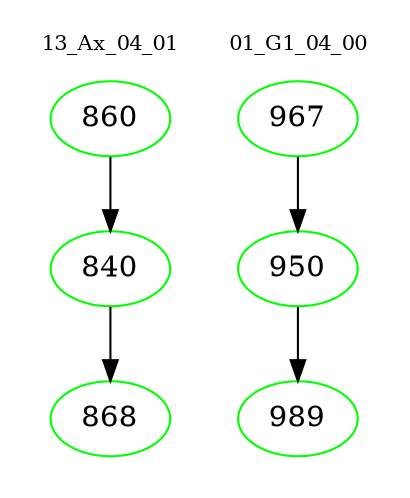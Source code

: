digraph{
subgraph cluster_0 {
color = white
label = "13_Ax_04_01";
fontsize=10;
T0_860 [label="860", color="green"]
T0_860 -> T0_840 [color="black"]
T0_840 [label="840", color="green"]
T0_840 -> T0_868 [color="black"]
T0_868 [label="868", color="green"]
}
subgraph cluster_1 {
color = white
label = "01_G1_04_00";
fontsize=10;
T1_967 [label="967", color="green"]
T1_967 -> T1_950 [color="black"]
T1_950 [label="950", color="green"]
T1_950 -> T1_989 [color="black"]
T1_989 [label="989", color="green"]
}
}
